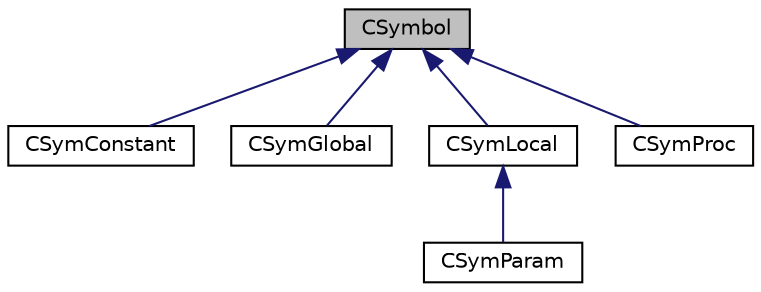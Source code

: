 digraph "CSymbol"
{
  edge [fontname="Helvetica",fontsize="10",labelfontname="Helvetica",labelfontsize="10"];
  node [fontname="Helvetica",fontsize="10",shape=record];
  Node0 [label="CSymbol",height=0.2,width=0.4,color="black", fillcolor="grey75", style="filled", fontcolor="black"];
  Node0 -> Node1 [dir="back",color="midnightblue",fontsize="10",style="solid",fontname="Helvetica"];
  Node1 [label="CSymConstant",height=0.2,width=0.4,color="black", fillcolor="white", style="filled",URL="$classCSymConstant.html",tooltip="constant variable "];
  Node0 -> Node2 [dir="back",color="midnightblue",fontsize="10",style="solid",fontname="Helvetica"];
  Node2 [label="CSymGlobal",height=0.2,width=0.4,color="black", fillcolor="white", style="filled",URL="$classCSymGlobal.html",tooltip="global variable "];
  Node0 -> Node3 [dir="back",color="midnightblue",fontsize="10",style="solid",fontname="Helvetica"];
  Node3 [label="CSymLocal",height=0.2,width=0.4,color="black", fillcolor="white", style="filled",URL="$classCSymLocal.html",tooltip="local variable "];
  Node3 -> Node4 [dir="back",color="midnightblue",fontsize="10",style="solid",fontname="Helvetica"];
  Node4 [label="CSymParam",height=0.2,width=0.4,color="black", fillcolor="white", style="filled",URL="$classCSymParam.html",tooltip="procedure parameter "];
  Node0 -> Node5 [dir="back",color="midnightblue",fontsize="10",style="solid",fontname="Helvetica"];
  Node5 [label="CSymProc",height=0.2,width=0.4,color="black", fillcolor="white", style="filled",URL="$classCSymProc.html",tooltip="procedure symbol "];
}
